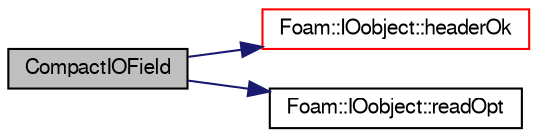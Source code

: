 digraph "CompactIOField"
{
  bgcolor="transparent";
  edge [fontname="FreeSans",fontsize="10",labelfontname="FreeSans",labelfontsize="10"];
  node [fontname="FreeSans",fontsize="10",shape=record];
  rankdir="LR";
  Node1 [label="CompactIOField",height=0.2,width=0.4,color="black", fillcolor="grey75", style="filled" fontcolor="black"];
  Node1 -> Node2 [color="midnightblue",fontsize="10",style="solid",fontname="FreeSans"];
  Node2 [label="Foam::IOobject::headerOk",height=0.2,width=0.4,color="red",URL="$a01142.html#a9d4879c850ce41d945ff77e788de3a23",tooltip="Read and check header info. "];
  Node1 -> Node3 [color="midnightblue",fontsize="10",style="solid",fontname="FreeSans"];
  Node3 [label="Foam::IOobject::readOpt",height=0.2,width=0.4,color="black",URL="$a01142.html#af3c10cbbefc4d1d63d9dbe411d9701ec"];
}
